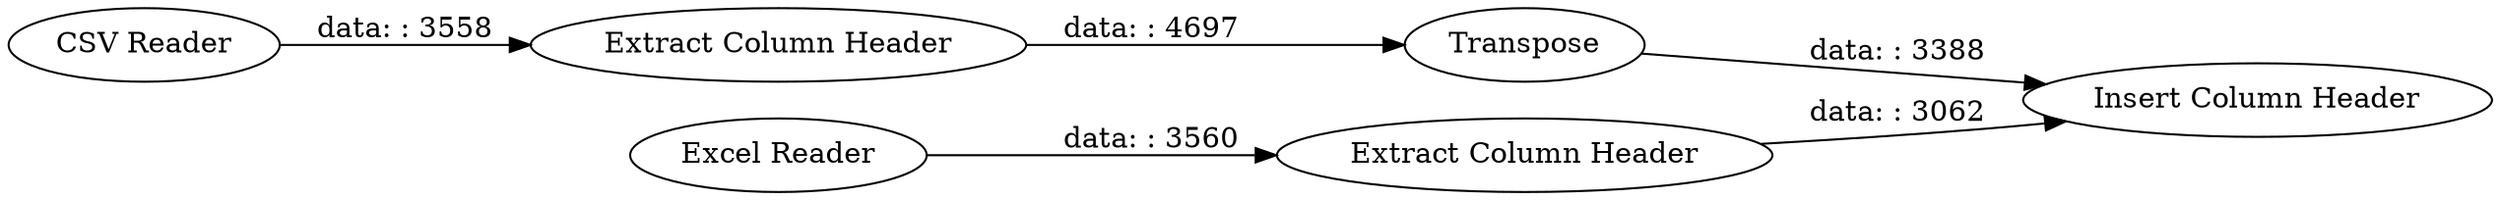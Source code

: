 digraph {
	"-3884059381829750437_7" [label="CSV Reader"]
	"-3884059381829750437_11" [label="Insert Column Header"]
	"-3884059381829750437_5" [label="Excel Reader"]
	"-3884059381829750437_9" [label="Extract Column Header"]
	"-3884059381829750437_8" [label="Extract Column Header"]
	"-3884059381829750437_10" [label=Transpose]
	"-3884059381829750437_8" -> "-3884059381829750437_11" [label="data: : 3062"]
	"-3884059381829750437_7" -> "-3884059381829750437_9" [label="data: : 3558"]
	"-3884059381829750437_5" -> "-3884059381829750437_8" [label="data: : 3560"]
	"-3884059381829750437_10" -> "-3884059381829750437_11" [label="data: : 3388"]
	"-3884059381829750437_9" -> "-3884059381829750437_10" [label="data: : 4697"]
	rankdir=LR
}
